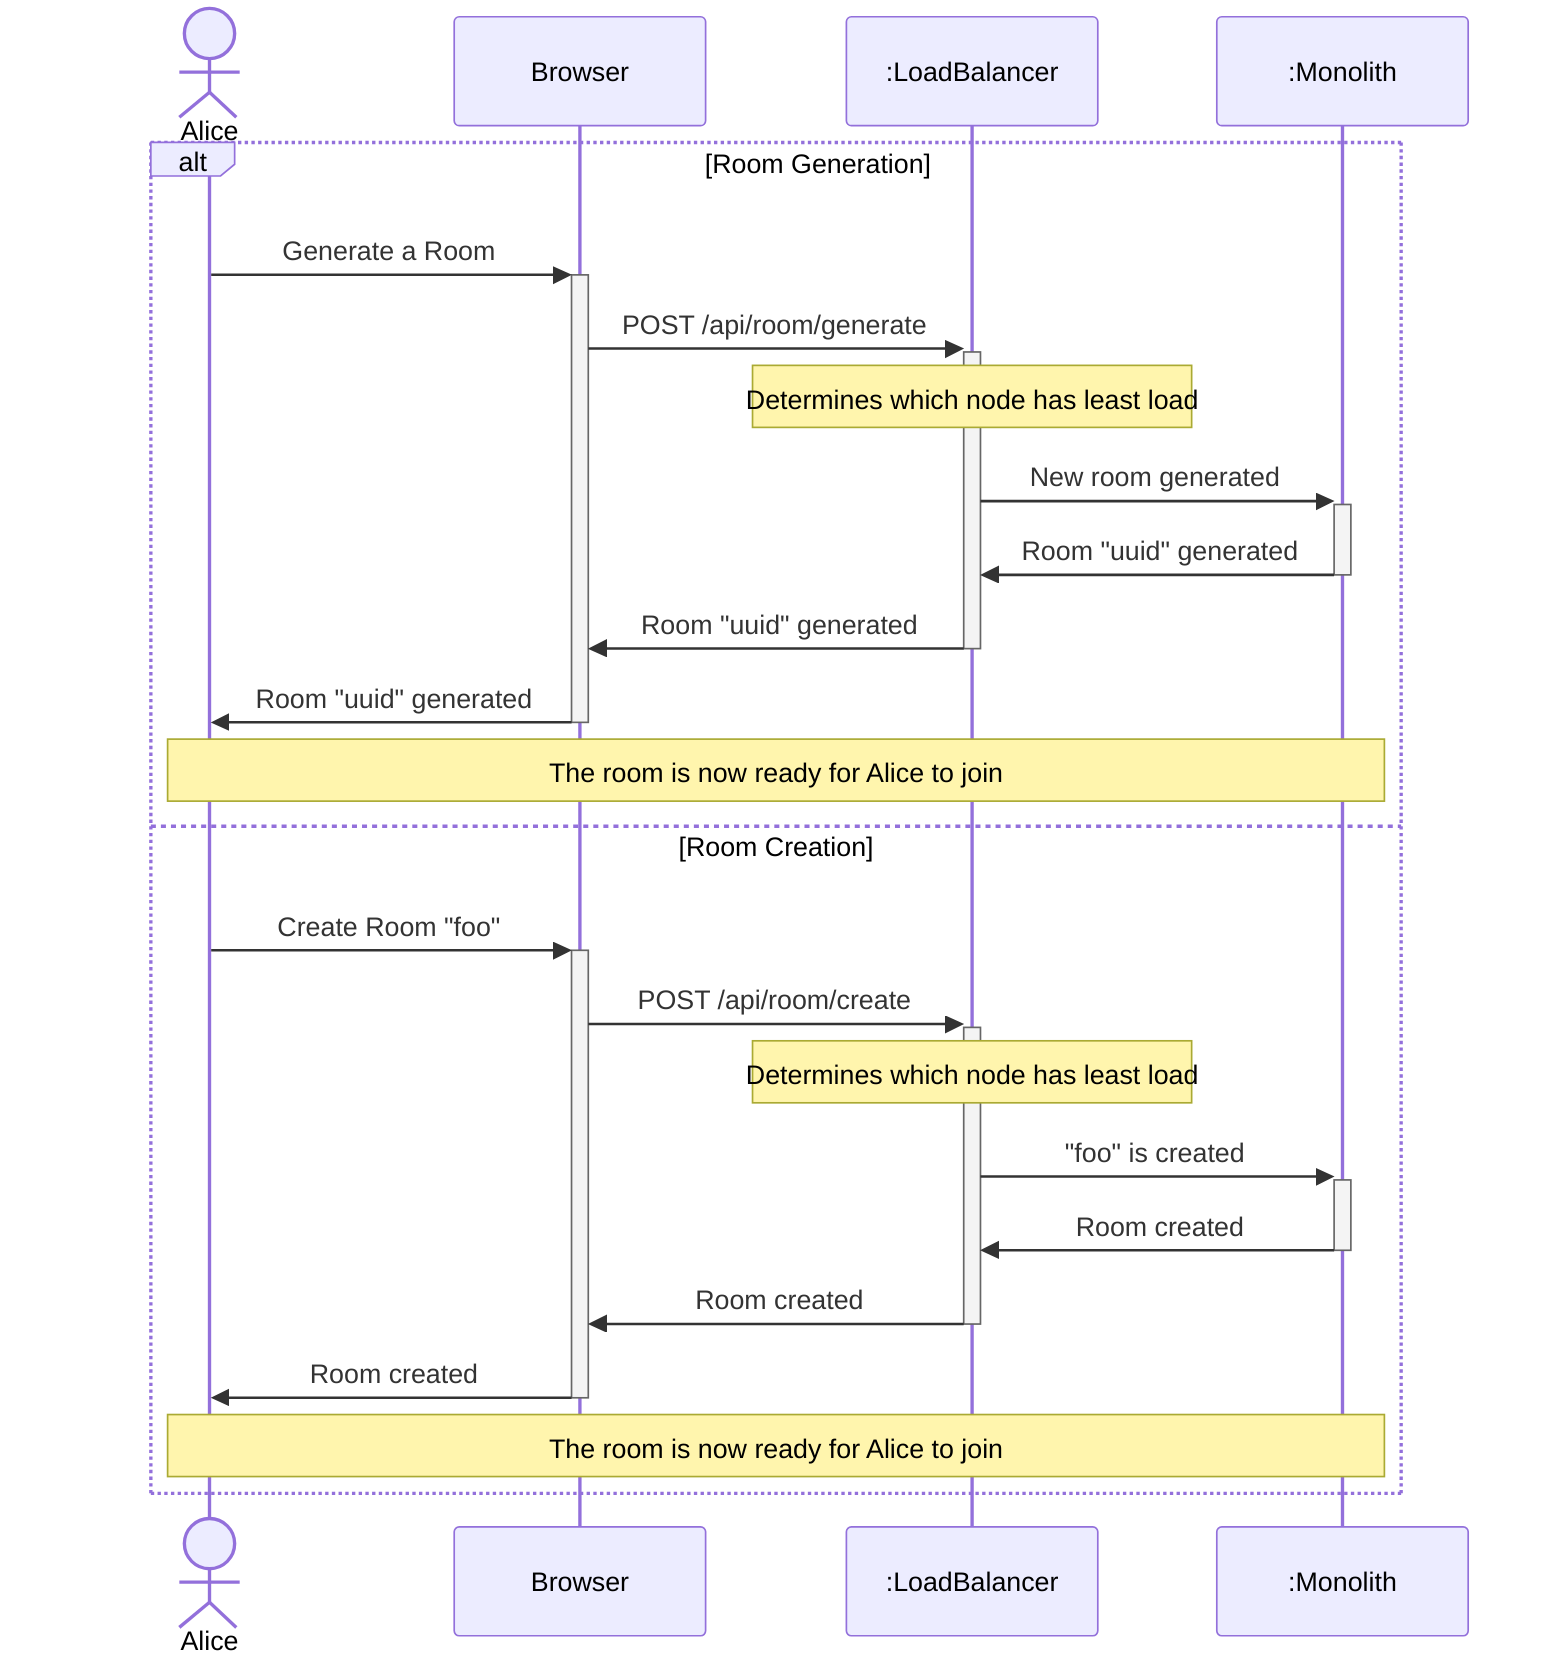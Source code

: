 sequenceDiagram
    actor Alice
    participant OTT as Browser
    participant L as :LoadBalancer
    participant N as :Monolith
    alt Room Generation
    Alice->>+OTT: Generate a Room
    OTT->>+L: POST /api/room/generate
    Note over L: Determines which node has least load
    L->>+N: New room generated
    N->>-L: Room "uuid" generated
    L->>-OTT: Room "uuid" generated
    OTT->>-Alice: Room "uuid" generated
    Note over Alice,N: The room is now ready for Alice to join
    else Room Creation
    Alice->>+OTT: Create Room "foo"
    OTT->>+L: POST /api/room/create
    Note over L: Determines which node has least load
    L->>+N: "foo" is created
    N->>-L: Room created
    L->>-OTT: Room created
    OTT->>-Alice: Room created
    Note over Alice,N: The room is now ready for Alice to join
    end